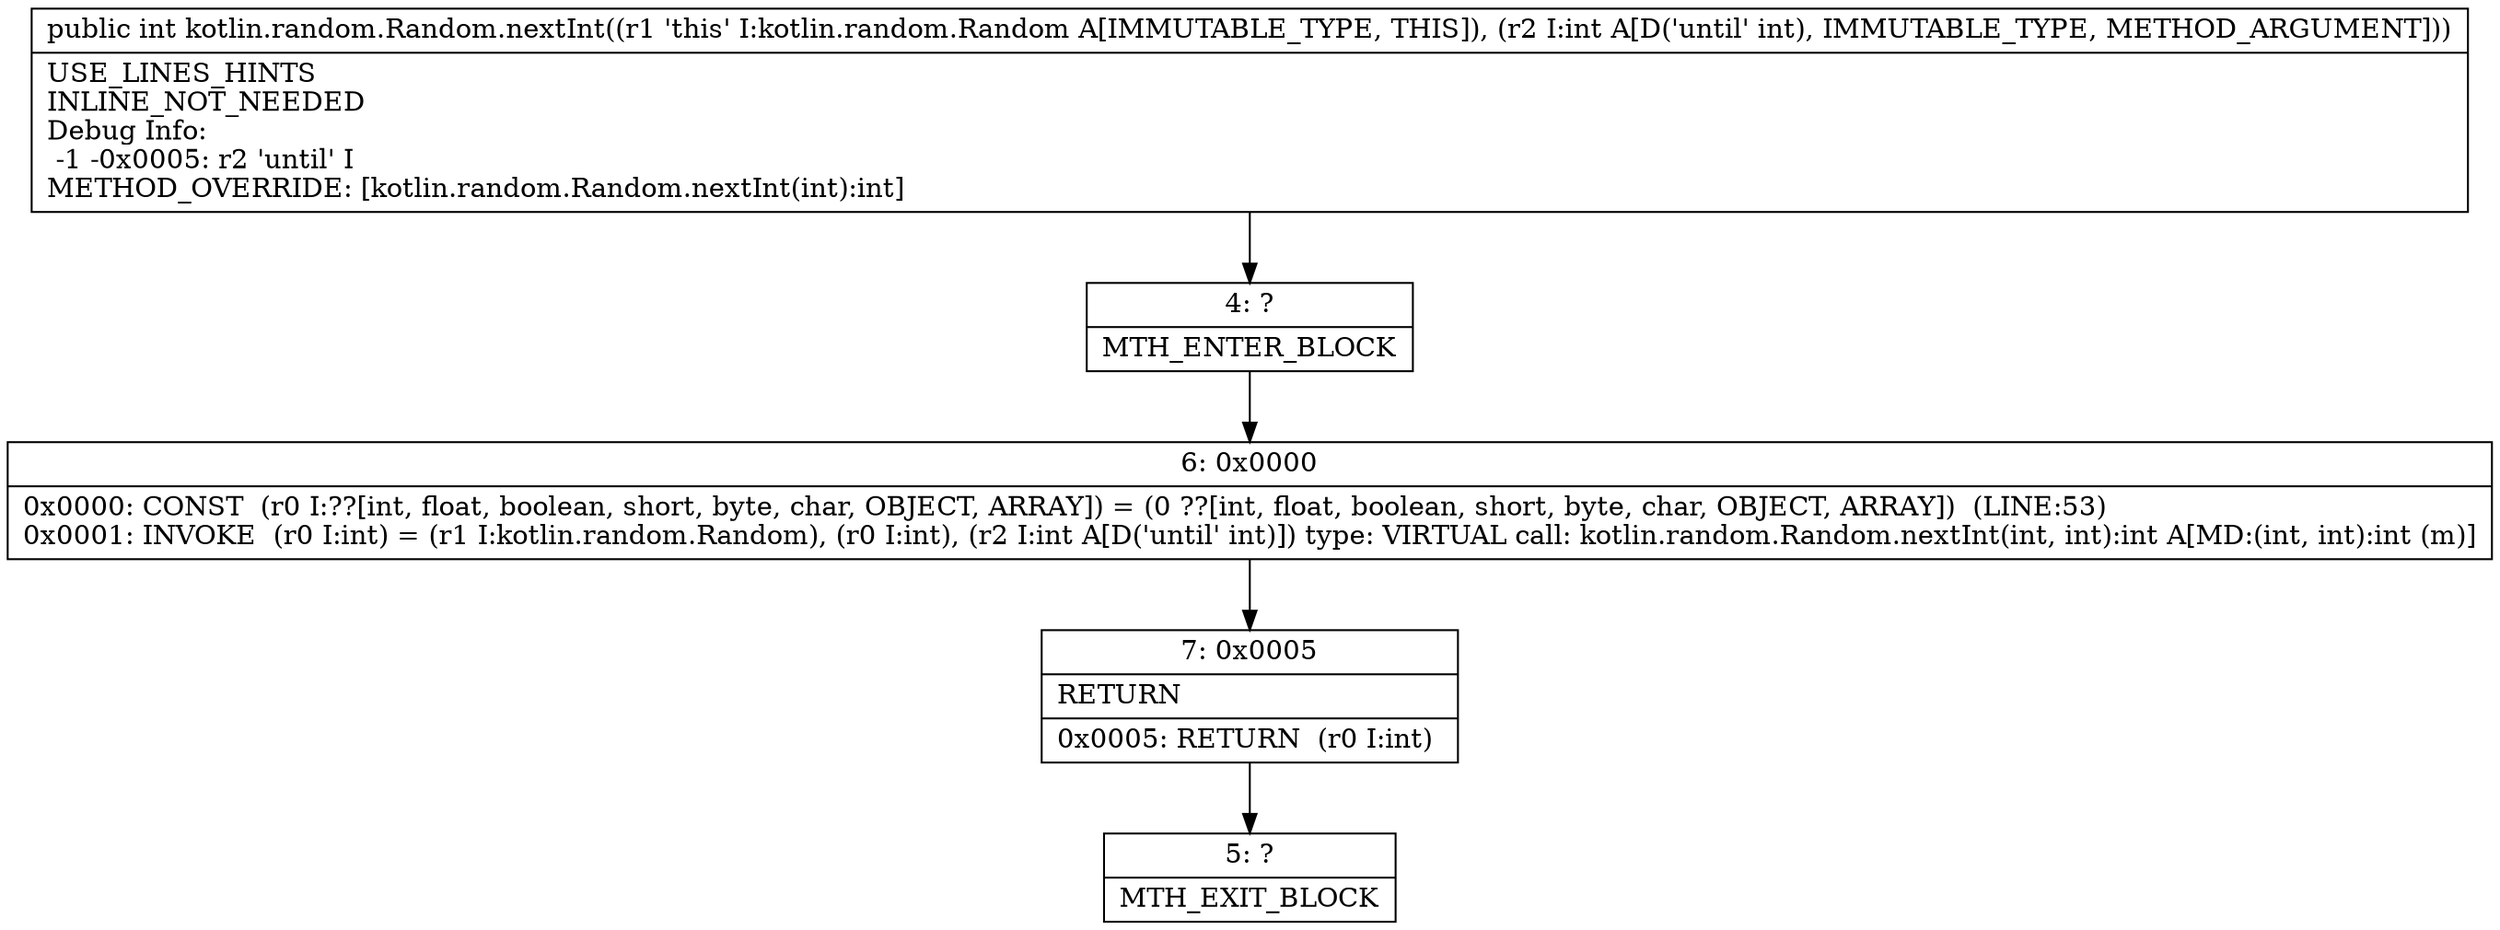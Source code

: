digraph "CFG forkotlin.random.Random.nextInt(I)I" {
Node_4 [shape=record,label="{4\:\ ?|MTH_ENTER_BLOCK\l}"];
Node_6 [shape=record,label="{6\:\ 0x0000|0x0000: CONST  (r0 I:??[int, float, boolean, short, byte, char, OBJECT, ARRAY]) = (0 ??[int, float, boolean, short, byte, char, OBJECT, ARRAY])  (LINE:53)\l0x0001: INVOKE  (r0 I:int) = (r1 I:kotlin.random.Random), (r0 I:int), (r2 I:int A[D('until' int)]) type: VIRTUAL call: kotlin.random.Random.nextInt(int, int):int A[MD:(int, int):int (m)]\l}"];
Node_7 [shape=record,label="{7\:\ 0x0005|RETURN\l|0x0005: RETURN  (r0 I:int) \l}"];
Node_5 [shape=record,label="{5\:\ ?|MTH_EXIT_BLOCK\l}"];
MethodNode[shape=record,label="{public int kotlin.random.Random.nextInt((r1 'this' I:kotlin.random.Random A[IMMUTABLE_TYPE, THIS]), (r2 I:int A[D('until' int), IMMUTABLE_TYPE, METHOD_ARGUMENT]))  | USE_LINES_HINTS\lINLINE_NOT_NEEDED\lDebug Info:\l  \-1 \-0x0005: r2 'until' I\lMETHOD_OVERRIDE: [kotlin.random.Random.nextInt(int):int]\l}"];
MethodNode -> Node_4;Node_4 -> Node_6;
Node_6 -> Node_7;
Node_7 -> Node_5;
}

